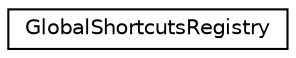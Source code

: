 digraph "Graphical Class Hierarchy"
{
  edge [fontname="Helvetica",fontsize="10",labelfontname="Helvetica",labelfontsize="10"];
  node [fontname="Helvetica",fontsize="10",shape=record];
  rankdir="LR";
  Node0 [label="GlobalShortcutsRegistry",height=0.2,width=0.4,color="black", fillcolor="white", style="filled",URL="$classGlobalShortcutsRegistry.html",tooltip="Global Shortcut Registry. "];
}
